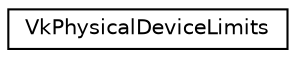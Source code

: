 digraph "Graphical Class Hierarchy"
{
 // LATEX_PDF_SIZE
  edge [fontname="Helvetica",fontsize="10",labelfontname="Helvetica",labelfontsize="10"];
  node [fontname="Helvetica",fontsize="10",shape=record];
  rankdir="LR";
  Node0 [label="VkPhysicalDeviceLimits",height=0.2,width=0.4,color="black", fillcolor="white", style="filled",URL="$dc/d02/structVkPhysicalDeviceLimits.html",tooltip=" "];
}
